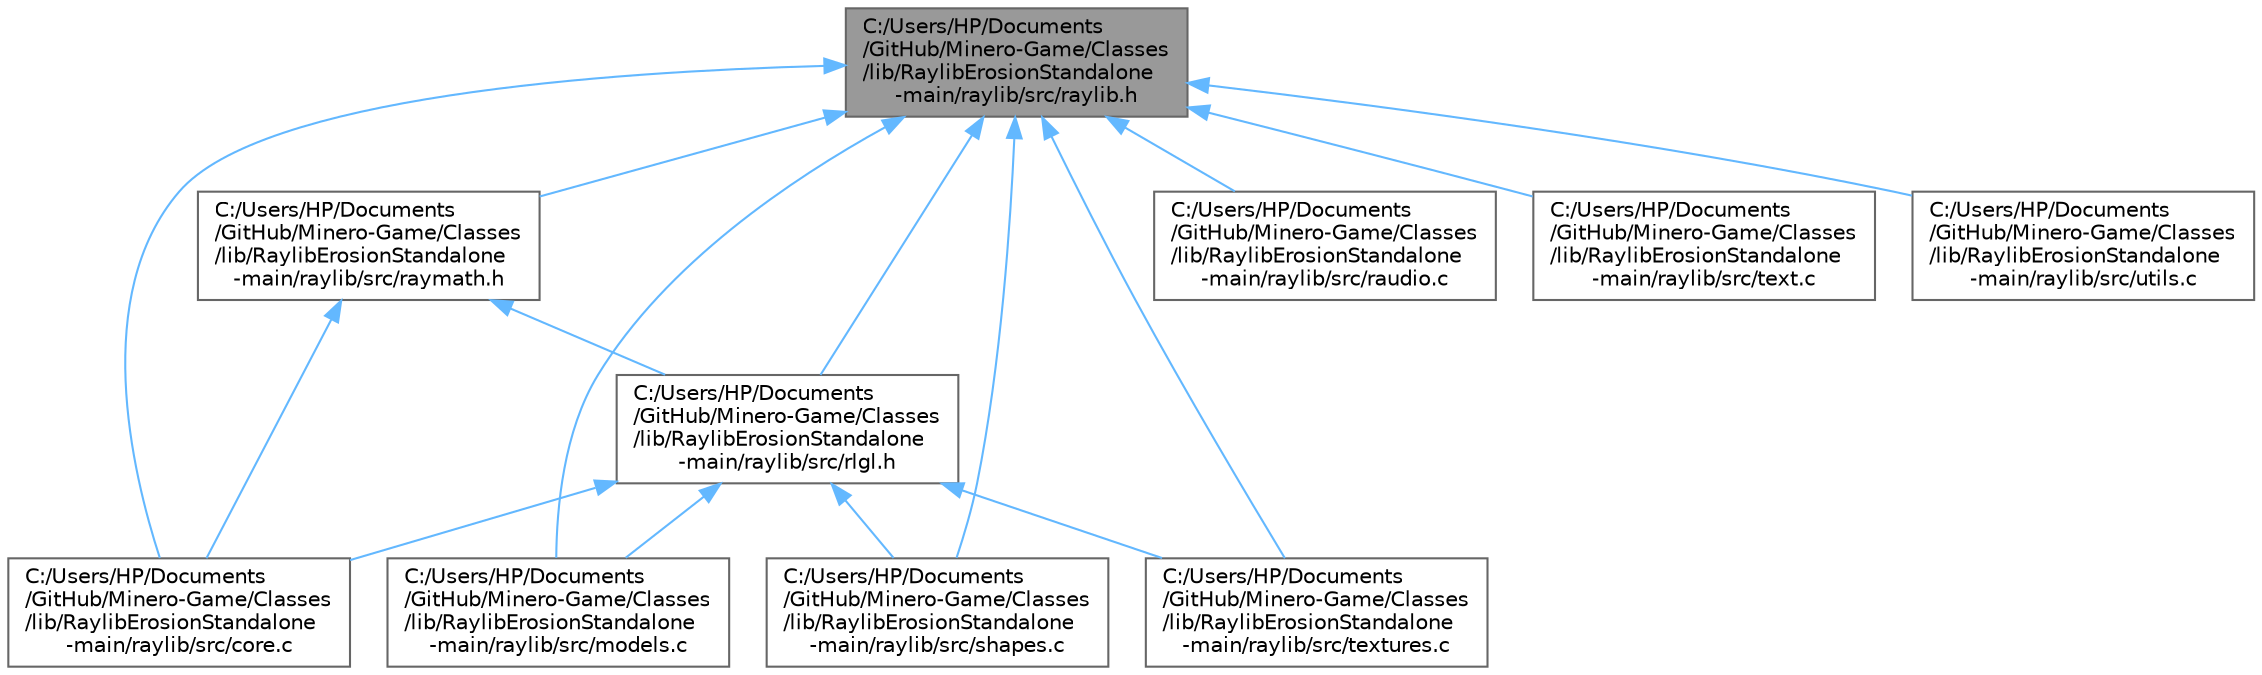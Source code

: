 digraph "C:/Users/HP/Documents/GitHub/Minero-Game/Classes/lib/RaylibErosionStandalone-main/raylib/src/raylib.h"
{
 // LATEX_PDF_SIZE
  bgcolor="transparent";
  edge [fontname=Helvetica,fontsize=10,labelfontname=Helvetica,labelfontsize=10];
  node [fontname=Helvetica,fontsize=10,shape=box,height=0.2,width=0.4];
  Node1 [id="Node000001",label="C:/Users/HP/Documents\l/GitHub/Minero-Game/Classes\l/lib/RaylibErosionStandalone\l-main/raylib/src/raylib.h",height=0.2,width=0.4,color="gray40", fillcolor="grey60", style="filled", fontcolor="black",tooltip=" "];
  Node1 -> Node2 [id="edge16_Node000001_Node000002",dir="back",color="steelblue1",style="solid",tooltip=" "];
  Node2 [id="Node000002",label="C:/Users/HP/Documents\l/GitHub/Minero-Game/Classes\l/lib/RaylibErosionStandalone\l-main/raylib/src/core.c",height=0.2,width=0.4,color="grey40", fillcolor="white", style="filled",URL="$_classes_2lib_2_raylib_erosion_standalone-main_2raylib_2src_2core_8c.html",tooltip=" "];
  Node1 -> Node3 [id="edge17_Node000001_Node000003",dir="back",color="steelblue1",style="solid",tooltip=" "];
  Node3 [id="Node000003",label="C:/Users/HP/Documents\l/GitHub/Minero-Game/Classes\l/lib/RaylibErosionStandalone\l-main/raylib/src/models.c",height=0.2,width=0.4,color="grey40", fillcolor="white", style="filled",URL="$_classes_2lib_2_raylib_erosion_standalone-main_2raylib_2src_2models_8c.html",tooltip=" "];
  Node1 -> Node4 [id="edge18_Node000001_Node000004",dir="back",color="steelblue1",style="solid",tooltip=" "];
  Node4 [id="Node000004",label="C:/Users/HP/Documents\l/GitHub/Minero-Game/Classes\l/lib/RaylibErosionStandalone\l-main/raylib/src/raudio.c",height=0.2,width=0.4,color="grey40", fillcolor="white", style="filled",URL="$_classes_2lib_2_raylib_erosion_standalone-main_2raylib_2src_2raudio_8c.html",tooltip=" "];
  Node1 -> Node5 [id="edge19_Node000001_Node000005",dir="back",color="steelblue1",style="solid",tooltip=" "];
  Node5 [id="Node000005",label="C:/Users/HP/Documents\l/GitHub/Minero-Game/Classes\l/lib/RaylibErosionStandalone\l-main/raylib/src/raymath.h",height=0.2,width=0.4,color="grey40", fillcolor="white", style="filled",URL="$_classes_2lib_2_raylib_erosion_standalone-main_2raylib_2src_2raymath_8h.html",tooltip=" "];
  Node5 -> Node2 [id="edge20_Node000005_Node000002",dir="back",color="steelblue1",style="solid",tooltip=" "];
  Node5 -> Node6 [id="edge21_Node000005_Node000006",dir="back",color="steelblue1",style="solid",tooltip=" "];
  Node6 [id="Node000006",label="C:/Users/HP/Documents\l/GitHub/Minero-Game/Classes\l/lib/RaylibErosionStandalone\l-main/raylib/src/rlgl.h",height=0.2,width=0.4,color="grey40", fillcolor="white", style="filled",URL="$_classes_2lib_2_raylib_erosion_standalone-main_2raylib_2src_2rlgl_8h.html",tooltip=" "];
  Node6 -> Node2 [id="edge22_Node000006_Node000002",dir="back",color="steelblue1",style="solid",tooltip=" "];
  Node6 -> Node3 [id="edge23_Node000006_Node000003",dir="back",color="steelblue1",style="solid",tooltip=" "];
  Node6 -> Node7 [id="edge24_Node000006_Node000007",dir="back",color="steelblue1",style="solid",tooltip=" "];
  Node7 [id="Node000007",label="C:/Users/HP/Documents\l/GitHub/Minero-Game/Classes\l/lib/RaylibErosionStandalone\l-main/raylib/src/shapes.c",height=0.2,width=0.4,color="grey40", fillcolor="white", style="filled",URL="$_classes_2lib_2_raylib_erosion_standalone-main_2raylib_2src_2shapes_8c.html",tooltip=" "];
  Node6 -> Node8 [id="edge25_Node000006_Node000008",dir="back",color="steelblue1",style="solid",tooltip=" "];
  Node8 [id="Node000008",label="C:/Users/HP/Documents\l/GitHub/Minero-Game/Classes\l/lib/RaylibErosionStandalone\l-main/raylib/src/textures.c",height=0.2,width=0.4,color="grey40", fillcolor="white", style="filled",URL="$_classes_2lib_2_raylib_erosion_standalone-main_2raylib_2src_2textures_8c.html",tooltip=" "];
  Node1 -> Node6 [id="edge26_Node000001_Node000006",dir="back",color="steelblue1",style="solid",tooltip=" "];
  Node1 -> Node7 [id="edge27_Node000001_Node000007",dir="back",color="steelblue1",style="solid",tooltip=" "];
  Node1 -> Node9 [id="edge28_Node000001_Node000009",dir="back",color="steelblue1",style="solid",tooltip=" "];
  Node9 [id="Node000009",label="C:/Users/HP/Documents\l/GitHub/Minero-Game/Classes\l/lib/RaylibErosionStandalone\l-main/raylib/src/text.c",height=0.2,width=0.4,color="grey40", fillcolor="white", style="filled",URL="$_classes_2lib_2_raylib_erosion_standalone-main_2raylib_2src_2text_8c.html",tooltip=" "];
  Node1 -> Node8 [id="edge29_Node000001_Node000008",dir="back",color="steelblue1",style="solid",tooltip=" "];
  Node1 -> Node10 [id="edge30_Node000001_Node000010",dir="back",color="steelblue1",style="solid",tooltip=" "];
  Node10 [id="Node000010",label="C:/Users/HP/Documents\l/GitHub/Minero-Game/Classes\l/lib/RaylibErosionStandalone\l-main/raylib/src/utils.c",height=0.2,width=0.4,color="grey40", fillcolor="white", style="filled",URL="$_classes_2lib_2_raylib_erosion_standalone-main_2raylib_2src_2utils_8c.html",tooltip=" "];
}
